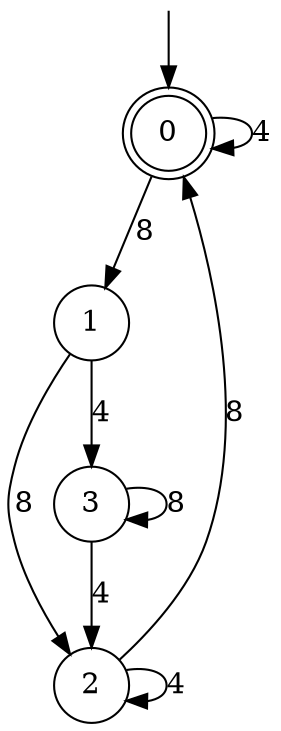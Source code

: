 digraph g {

	s0 [shape="doublecircle" label="0"];
	s1 [shape="circle" label="1"];
	s2 [shape="circle" label="2"];
	s3 [shape="circle" label="3"];
	s0 -> s1 [label="8"];
	s0 -> s0 [label="4"];
	s1 -> s2 [label="8"];
	s1 -> s3 [label="4"];
	s2 -> s0 [label="8"];
	s2 -> s2 [label="4"];
	s3 -> s3 [label="8"];
	s3 -> s2 [label="4"];

__start0 [label="" shape="none" width="0" height="0"];
__start0 -> s0;

}
